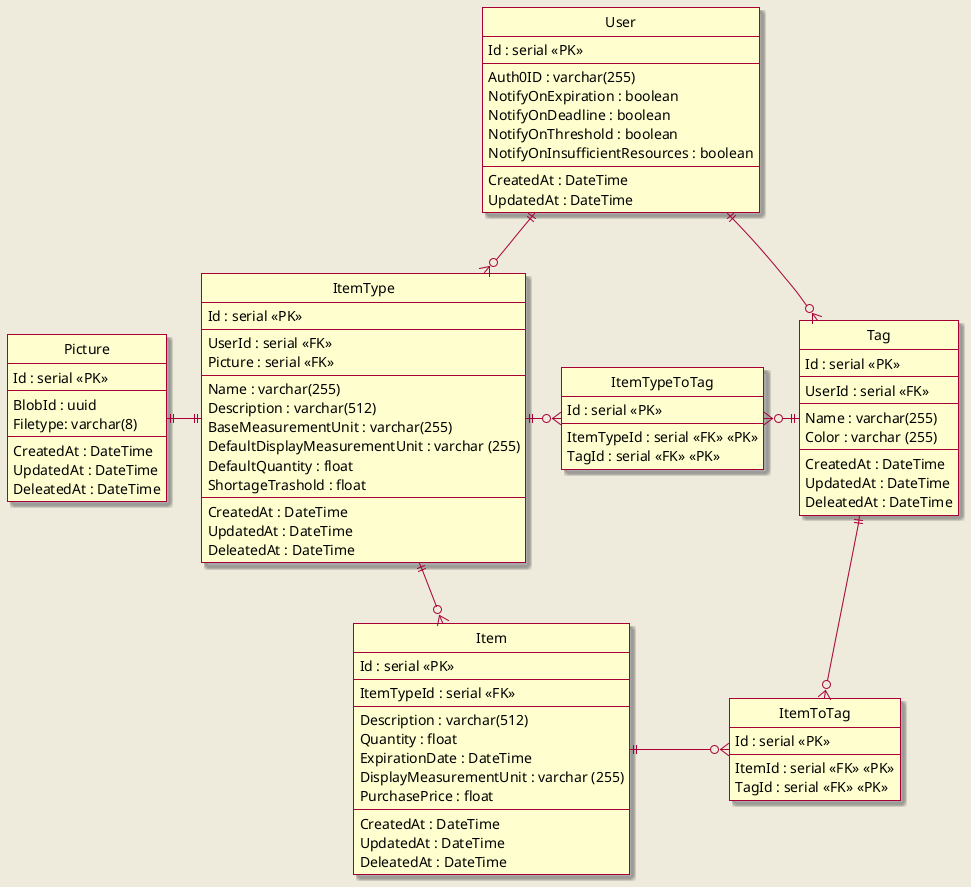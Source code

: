 @startuml
skin rose
skinparam backgroundColor #EEEBDC
hide circle
/' skinparam linetype ortho '/
/' left to right direction '/

entity User {
  Id : serial <<PK>>
  --
  Auth0ID : varchar(255)
  NotifyOnExpiration : boolean
  NotifyOnDeadline : boolean
  NotifyOnThreshold : boolean
  NotifyOnInsufficientResources : boolean
  --
  CreatedAt : DateTime
  UpdatedAt : DateTime
}

entity ItemType {
  Id : serial <<PK>>
  --
  UserId : serial <<FK>>
  Picture : serial <<FK>>
  --
  Name : varchar(255)
  Description : varchar(512)
  BaseMeasurementUnit : varchar(255)
  DefaultDisplayMeasurementUnit : varchar (255)
  DefaultQuantity : float
  ShortageTrashold : float
  --
  CreatedAt : DateTime
  UpdatedAt : DateTime
  DeleatedAt : DateTime
}

entity Picture {
  Id : serial <<PK>>
  --
  BlobId : uuid
  Filetype: varchar(8)
  --
  CreatedAt : DateTime
  UpdatedAt : DateTime
  DeleatedAt : DateTime
}

entity Item {
  Id : serial <<PK>>
  --
  ItemTypeId : serial <<FK>>
  --
  Description : varchar(512)
  Quantity : float
  ExpirationDate : DateTime
  DisplayMeasurementUnit : varchar (255)
  PurchasePrice : float
  --
  CreatedAt : DateTime
  UpdatedAt : DateTime
  DeleatedAt : DateTime
}

entity ItemToTag {
  Id : serial <<PK>>
  --
  ItemId : serial <<FK>> <<PK>>
  TagId : serial <<FK>> <<PK>>
}

entity ItemTypeToTag {
  Id : serial <<PK>>
  --
  ItemTypeId : serial <<FK>> <<PK>>
  TagId : serial <<FK>> <<PK>>
}

entity Tag {
  Id : serial <<PK>>
  --
  UserId : serial <<FK>>
  --
  Name : varchar(255)
  Color : varchar (255)
  --
  CreatedAt : DateTime
  UpdatedAt : DateTime
  DeleatedAt : DateTime
}

User ||-d-o{ ItemType
User ||-d-o{ Tag
ItemType ||-l-|| Picture
ItemType ||-d-o{ Item

Item ||-r-o{ ItemToTag
Tag ||-d-o{ ItemToTag

ItemType ||-r-o{ ItemTypeToTag
Tag ||-l-o{ ItemTypeToTag

@enduml
